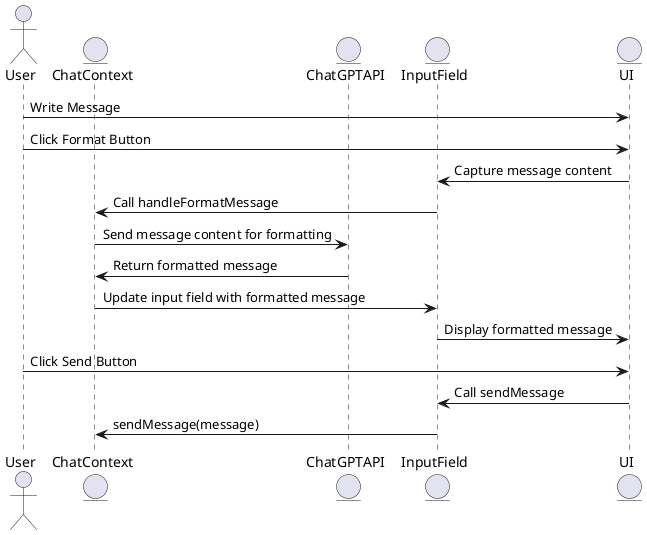 @startuml

actor User
entity ChatContext as CC
entity ChatGPTAPI as CGAPI
entity InputField as IF
entity UI as UI

User -> UI : Write Message
User -> UI : Click Format Button
UI -> IF : Capture message content
IF -> CC : Call handleFormatMessage
CC -> CGAPI : Send message content for formatting
CGAPI -> CC : Return formatted message
CC -> IF : Update input field with formatted message
IF -> UI : Display formatted message
User -> UI : Click Send Button
UI -> IF : Call sendMessage
IF -> CC : sendMessage(message)

@enduml
